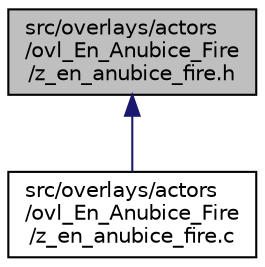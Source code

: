 digraph "src/overlays/actors/ovl_En_Anubice_Fire/z_en_anubice_fire.h"
{
 // LATEX_PDF_SIZE
  edge [fontname="Helvetica",fontsize="10",labelfontname="Helvetica",labelfontsize="10"];
  node [fontname="Helvetica",fontsize="10",shape=record];
  Node1 [label="src/overlays/actors\l/ovl_En_Anubice_Fire\l/z_en_anubice_fire.h",height=0.2,width=0.4,color="black", fillcolor="grey75", style="filled", fontcolor="black",tooltip=" "];
  Node1 -> Node2 [dir="back",color="midnightblue",fontsize="10",style="solid",fontname="Helvetica"];
  Node2 [label="src/overlays/actors\l/ovl_En_Anubice_Fire\l/z_en_anubice_fire.c",height=0.2,width=0.4,color="black", fillcolor="white", style="filled",URL="$d3/d91/z__en__anubice__fire_8c.html",tooltip=" "];
}
